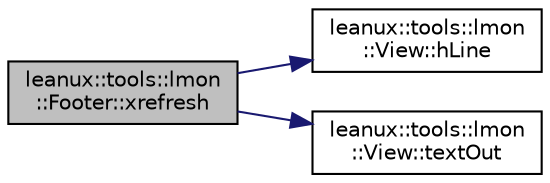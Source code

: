 digraph "leanux::tools::lmon::Footer::xrefresh"
{
 // LATEX_PDF_SIZE
  bgcolor="transparent";
  edge [fontname="Helvetica",fontsize="10",labelfontname="Helvetica",labelfontsize="10"];
  node [fontname="Helvetica",fontsize="10",shape=record];
  rankdir="LR";
  Node1 [label="leanux::tools::lmon\l::Footer::xrefresh",height=0.2,width=0.4,color="black", fillcolor="grey75", style="filled", fontcolor="black",tooltip="refresh (redraw) the Footer."];
  Node1 -> Node2 [color="midnightblue",fontsize="10",style="solid",fontname="Helvetica"];
  Node2 [label="leanux::tools::lmon\l::View::hLine",height=0.2,width=0.4,color="black",URL="$classleanux_1_1tools_1_1lmon_1_1View.html#ad4bf2613d86d8fd5d95fc2b09103a9dc",tooltip="Draw a horizontal line."];
  Node1 -> Node3 [color="midnightblue",fontsize="10",style="solid",fontname="Helvetica"];
  Node3 [label="leanux::tools::lmon\l::View::textOut",height=0.2,width=0.4,color="black",URL="$classleanux_1_1tools_1_1lmon_1_1View.html#a2f37f251e8f17c1e11536b368fd66ec8",tooltip="Write text at x,y with display attrs."];
}
